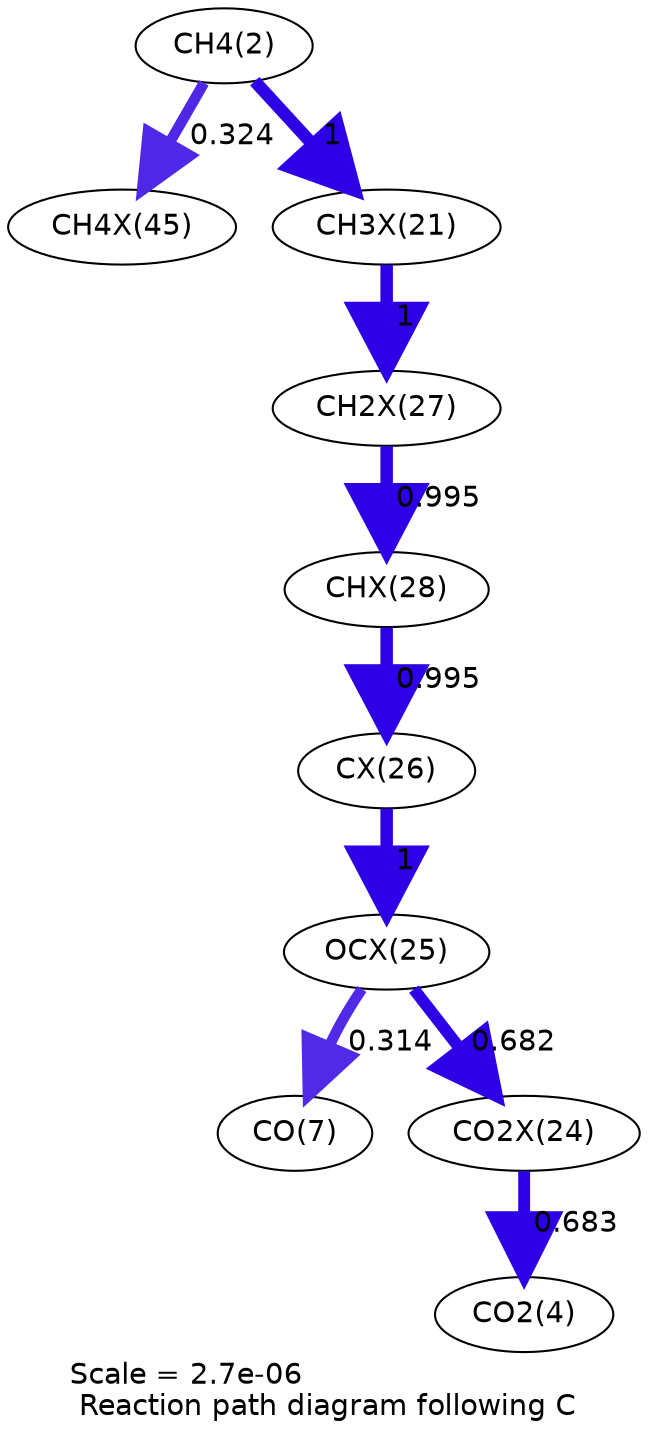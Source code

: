 digraph reaction_paths {
center=1;
s4 -> s32[fontname="Helvetica", penwidth=5.15, arrowsize=2.58, color="0.7, 0.824, 0.9"
, label=" 0.324"];
s4 -> s24[fontname="Helvetica", penwidth=6, arrowsize=3, color="0.7, 1.5, 0.9"
, label=" 1"];
s24 -> s30[fontname="Helvetica", penwidth=6, arrowsize=3, color="0.7, 1.5, 0.9"
, label=" 1"];
s30 -> s31[fontname="Helvetica", penwidth=6, arrowsize=3, color="0.7, 1.49, 0.9"
, label=" 0.995"];
s31 -> s29[fontname="Helvetica", penwidth=6, arrowsize=3, color="0.7, 1.49, 0.9"
, label=" 0.995"];
s29 -> s28[fontname="Helvetica", penwidth=6, arrowsize=3, color="0.7, 1.5, 0.9"
, label=" 1"];
s28 -> s9[fontname="Helvetica", penwidth=5.13, arrowsize=2.56, color="0.7, 0.814, 0.9"
, label=" 0.314"];
s28 -> s27[fontname="Helvetica", penwidth=5.71, arrowsize=2.86, color="0.7, 1.18, 0.9"
, label=" 0.682"];
s27 -> s6[fontname="Helvetica", penwidth=5.71, arrowsize=2.86, color="0.7, 1.18, 0.9"
, label=" 0.683"];
s4 [ fontname="Helvetica", label="CH4(2)"];
s6 [ fontname="Helvetica", label="CO2(4)"];
s9 [ fontname="Helvetica", label="CO(7)"];
s24 [ fontname="Helvetica", label="CH3X(21)"];
s27 [ fontname="Helvetica", label="CO2X(24)"];
s28 [ fontname="Helvetica", label="OCX(25)"];
s29 [ fontname="Helvetica", label="CX(26)"];
s30 [ fontname="Helvetica", label="CH2X(27)"];
s31 [ fontname="Helvetica", label="CHX(28)"];
s32 [ fontname="Helvetica", label="CH4X(45)"];
 label = "Scale = 2.7e-06\l Reaction path diagram following C";
 fontname = "Helvetica";
}
